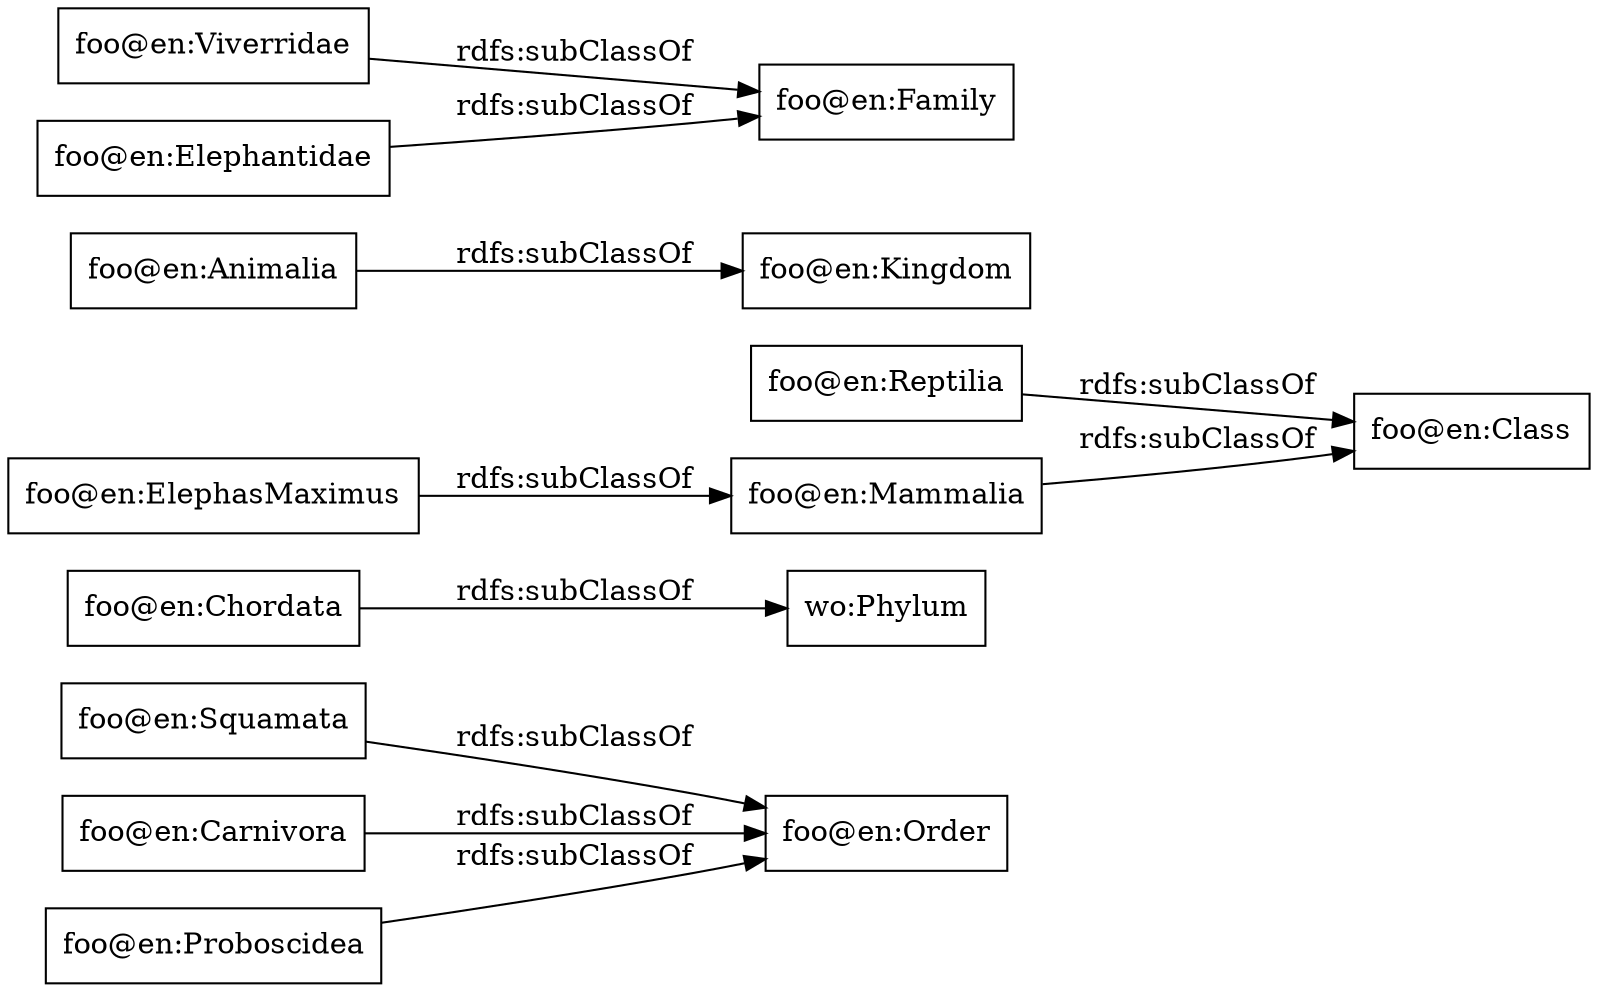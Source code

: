 digraph ar2dtool_diagram { 
rankdir=LR;
size="1000"
node [shape = rectangle, color="black"]; "foo@en:Squamata" "wo:Phylum" "foo@en:Mammalia" "foo@en:Animalia" "foo@en:Carnivora" "foo@en:Viverridae" "foo@en:Elephantidae" "foo@en:Reptilia" "foo@en:Chordata" "foo@en:Proboscidea" ; /*classes style*/
	"foo@en:Reptilia" -> "foo@en:Class" [ label = "rdfs:subClassOf" ];
	"foo@en:Chordata" -> "wo:Phylum" [ label = "rdfs:subClassOf" ];
	"foo@en:Squamata" -> "foo@en:Order" [ label = "rdfs:subClassOf" ];
	"foo@en:Proboscidea" -> "foo@en:Order" [ label = "rdfs:subClassOf" ];
	"foo@en:Elephantidae" -> "foo@en:Family" [ label = "rdfs:subClassOf" ];
	"foo@en:Viverridae" -> "foo@en:Family" [ label = "rdfs:subClassOf" ];
	"foo@en:ElephasMaximus" -> "foo@en:Mammalia" [ label = "rdfs:subClassOf" ];
	"foo@en:Carnivora" -> "foo@en:Order" [ label = "rdfs:subClassOf" ];
	"foo@en:Animalia" -> "foo@en:Kingdom" [ label = "rdfs:subClassOf" ];
	"foo@en:Mammalia" -> "foo@en:Class" [ label = "rdfs:subClassOf" ];

}
